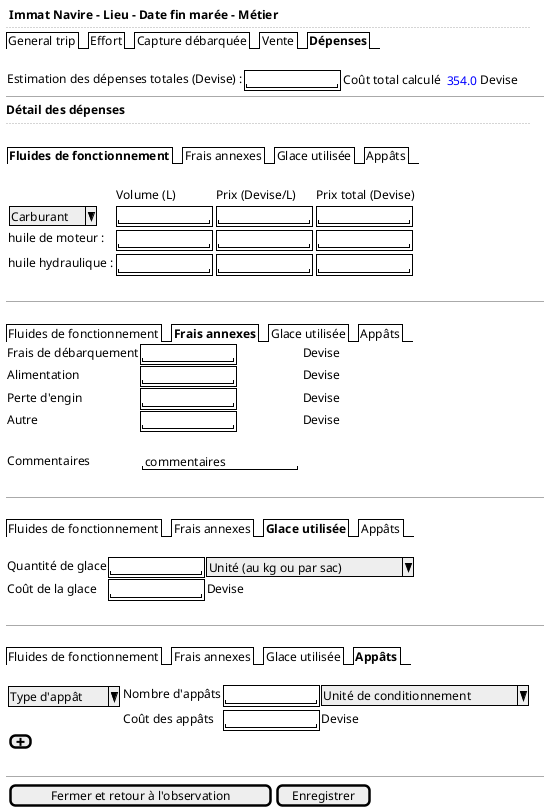 @startsalt
{
  <b> Immat Navire - Lieu - Date fin marée - Métier
  ..
  {/ General trip | Effort | Capture débarquée | Vente | <b>Dépenses }
  .
  {Estimation des dépenses totales (Devise) : {+"           " } | {Coût total calculé  {<color:blue> 354.0} Devise }}
  -- | --
  <b>Détail des dépenses
  ..
  .
  {
    {/ <b>Fluides de fonctionnement | Frais annexes | Glace utilisée | Appâts }
  .
    {
    .                   | {Volume (L)} | {Prix (Devise/L)} | {Prix total (Devise)}
    { ^Carburant^ }     | { {+"           " } } | { {+"           " } } | { {+"           " } }
    huile de moteur :   | { {+"           " } } | { {+"           " } } | { {+"           " } }
    huile hydraulique : | { {+"           " } } | { {+"           " } } | { {+"           " } }
    }
  }
  .
  -- | --
  .
    {/ Fluides de fonctionnement | <b>Frais annexes | Glace utilisée | Appâts }
   {
    Frais de débarquement | {+"           " } | Devise
    Alimentation          | {+"           " } | Devise
    Perte d'engin         | {+"           " } | Devise
    Autre                 | {+"           " } | Devise
    .
    Commentaires              | { "commentaires       "}
  }
  .
  -- | --
  .
    {/ Fluides de fonctionnement | Frais annexes | <b>Glace utilisée | Appâts }
    .
  {
    Quantité de glace | {+"           " }  | ^Unité (au kg ou par sac)^
    Coût de la glace | {+"           " }  | Devise
  }
  .
  -- | --
  .
    {/ Fluides de fonctionnement | Frais annexes | Glace utilisée | <b>Appâts }
    .
   {
    { ^Type d'appât^ } | Nombre d'appâts {+"           " } | ^Unité de conditionnement^
    . | Coût des appâts | {+"           " } | Devise
    {[<&plus>] }
  }
  .
  -- | --
  {{[Fermer et retour à l'observation] | [Enregistrer]}}
}
@endsalt
